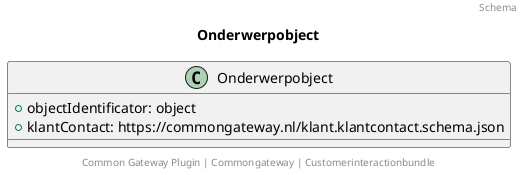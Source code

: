 @startuml
title: Onderwerpobject
footer: Common Gateway Plugin | Commongateway | Customerinteractionbundle 
header: Schema

class Onderwerpobject {
  + objectIdentificator: object
  + klantContact: https://commongateway.nl/klant.klantcontact.schema.json
}
@enduml
